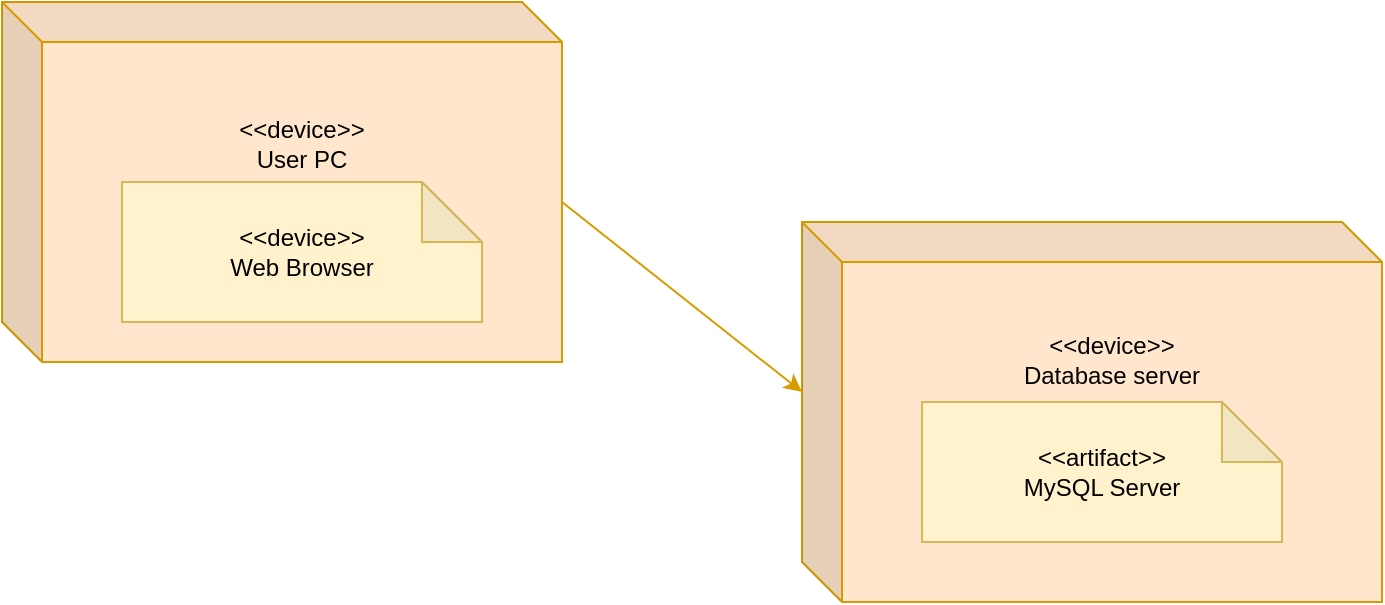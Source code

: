 <mxfile version="15.9.6" type="device"><diagram id="iuTtzkHy9ZTy7AAnR8Ha" name="Page-1"><mxGraphModel dx="1038" dy="547" grid="1" gridSize="10" guides="1" tooltips="1" connect="1" arrows="1" fold="1" page="1" pageScale="1" pageWidth="1100" pageHeight="850" math="0" shadow="0"><root><mxCell id="0"/><mxCell id="1" parent="0"/><mxCell id="QFXe0lOV46_eEBDrR3Tk-1" value="&amp;lt;&amp;lt;device&amp;gt;&amp;gt;&lt;br&gt;User PC&lt;br&gt;&lt;br&gt;&lt;br&gt;&lt;br&gt;&lt;br&gt;" style="shape=cube;whiteSpace=wrap;html=1;boundedLbl=1;backgroundOutline=1;darkOpacity=0.05;darkOpacity2=0.1;fillColor=#ffe6cc;strokeColor=#d79b00;" vertex="1" parent="1"><mxGeometry x="80" y="130" width="280" height="180" as="geometry"/></mxCell><mxCell id="QFXe0lOV46_eEBDrR3Tk-2" value="&amp;lt;&amp;lt;device&amp;gt;&amp;gt;&lt;br&gt;Database server&lt;br&gt;&lt;br&gt;&lt;br&gt;&lt;br&gt;&lt;br&gt;&lt;br&gt;" style="shape=cube;whiteSpace=wrap;html=1;boundedLbl=1;backgroundOutline=1;darkOpacity=0.05;darkOpacity2=0.1;fillColor=#ffe6cc;strokeColor=#d79b00;labelPosition=center;verticalLabelPosition=middle;align=center;verticalAlign=middle;" vertex="1" parent="1"><mxGeometry x="480" y="240" width="290" height="190" as="geometry"/></mxCell><mxCell id="QFXe0lOV46_eEBDrR3Tk-3" value="&amp;lt;&amp;lt;artifact&amp;gt;&amp;gt;&lt;br&gt;MySQL Server" style="shape=note;whiteSpace=wrap;html=1;backgroundOutline=1;darkOpacity=0.05;fillColor=#fff2cc;strokeColor=#d6b656;" vertex="1" parent="1"><mxGeometry x="540" y="330" width="180" height="70" as="geometry"/></mxCell><mxCell id="QFXe0lOV46_eEBDrR3Tk-4" value="&amp;lt;&amp;lt;device&amp;gt;&amp;gt;&lt;br&gt;Web Browser" style="shape=note;whiteSpace=wrap;html=1;backgroundOutline=1;darkOpacity=0.05;fillColor=#fff2cc;strokeColor=#d6b656;" vertex="1" parent="1"><mxGeometry x="140" y="220" width="180" height="70" as="geometry"/></mxCell><mxCell id="QFXe0lOV46_eEBDrR3Tk-5" value="" style="endArrow=classic;html=1;rounded=0;exitX=0;exitY=0;exitDx=280;exitDy=100;exitPerimeter=0;entryX=0;entryY=0;entryDx=0;entryDy=85;entryPerimeter=0;fillColor=#ffe6cc;strokeColor=#d79b00;" edge="1" parent="1" source="QFXe0lOV46_eEBDrR3Tk-1" target="QFXe0lOV46_eEBDrR3Tk-2"><mxGeometry width="50" height="50" relative="1" as="geometry"><mxPoint x="500" y="200" as="sourcePoint"/><mxPoint x="550" y="150" as="targetPoint"/></mxGeometry></mxCell></root></mxGraphModel></diagram></mxfile>